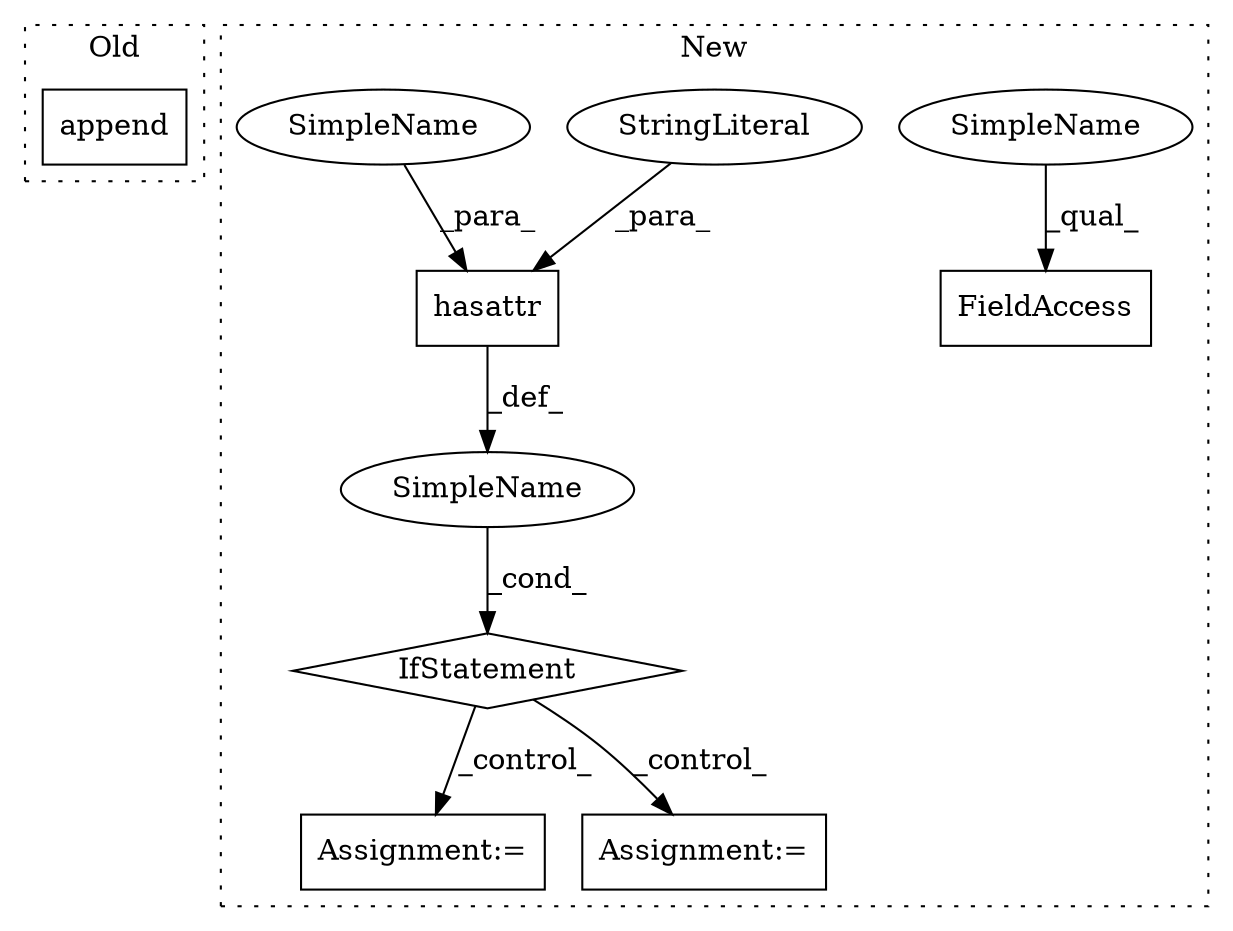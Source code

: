 digraph G {
subgraph cluster0 {
1 [label="append" a="32" s="20194,20229" l="7,1" shape="box"];
label = "Old";
style="dotted";
}
subgraph cluster1 {
2 [label="hasattr" a="32" s="20357,20388" l="8,1" shape="box"];
3 [label="IfStatement" a="25" s="20353,20389" l="4,2" shape="diamond"];
4 [label="StringLiteral" a="45" s="20367" l="21" shape="ellipse"];
5 [label="Assignment:=" a="7" s="20696" l="1" shape="box"];
6 [label="SimpleName" a="42" s="" l="" shape="ellipse"];
7 [label="Assignment:=" a="7" s="20464" l="1" shape="box"];
8 [label="FieldAccess" a="22" s="20632" l="21" shape="box"];
9 [label="SimpleName" a="42" s="20632" l="1" shape="ellipse"];
10 [label="SimpleName" a="42" s="20365" l="1" shape="ellipse"];
label = "New";
style="dotted";
}
2 -> 6 [label="_def_"];
3 -> 5 [label="_control_"];
3 -> 7 [label="_control_"];
4 -> 2 [label="_para_"];
6 -> 3 [label="_cond_"];
9 -> 8 [label="_qual_"];
10 -> 2 [label="_para_"];
}